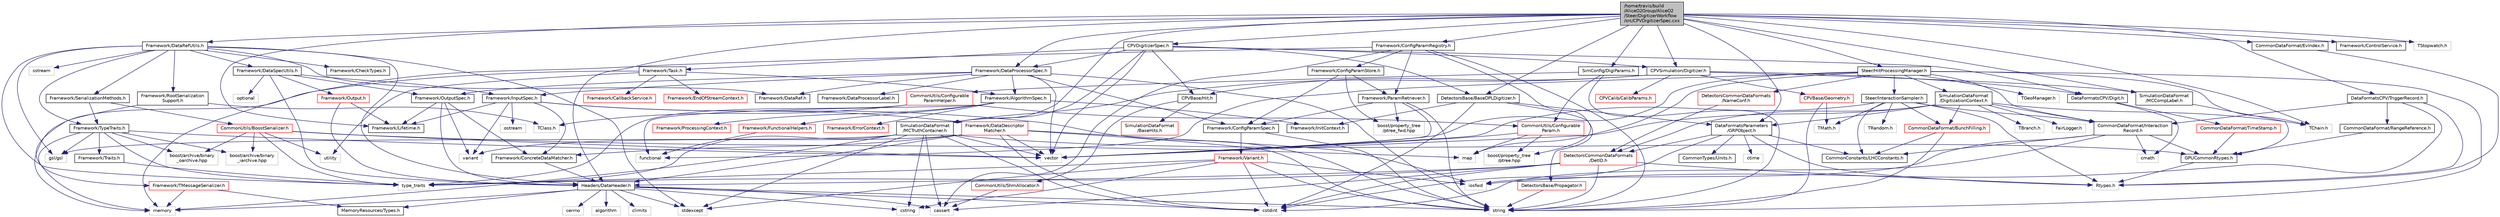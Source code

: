 digraph "/home/travis/build/AliceO2Group/AliceO2/Steer/DigitizerWorkflow/src/CPVDigitizerSpec.cxx"
{
 // INTERACTIVE_SVG=YES
  bgcolor="transparent";
  edge [fontname="Helvetica",fontsize="10",labelfontname="Helvetica",labelfontsize="10"];
  node [fontname="Helvetica",fontsize="10",shape=record];
  Node0 [label="/home/travis/build\l/AliceO2Group/AliceO2\l/Steer/DigitizerWorkflow\l/src/CPVDigitizerSpec.cxx",height=0.2,width=0.4,color="black", fillcolor="grey75", style="filled", fontcolor="black"];
  Node0 -> Node1 [color="midnightblue",fontsize="10",style="solid",fontname="Helvetica"];
  Node1 [label="CPVDigitizerSpec.h",height=0.2,width=0.4,color="black",URL="$d1/d37/CPVDigitizerSpec_8h.html"];
  Node1 -> Node2 [color="midnightblue",fontsize="10",style="solid",fontname="Helvetica"];
  Node2 [label="vector",height=0.2,width=0.4,color="grey75"];
  Node1 -> Node3 [color="midnightblue",fontsize="10",style="solid",fontname="Helvetica"];
  Node3 [label="Framework/DataProcessorSpec.h",height=0.2,width=0.4,color="black",URL="$d0/df4/DataProcessorSpec_8h.html"];
  Node3 -> Node4 [color="midnightblue",fontsize="10",style="solid",fontname="Helvetica"];
  Node4 [label="Framework/AlgorithmSpec.h",height=0.2,width=0.4,color="black",URL="$d0/d14/AlgorithmSpec_8h.html"];
  Node4 -> Node5 [color="midnightblue",fontsize="10",style="solid",fontname="Helvetica"];
  Node5 [label="Framework/ProcessingContext.h",height=0.2,width=0.4,color="red",URL="$de/d6a/ProcessingContext_8h.html"];
  Node4 -> Node104 [color="midnightblue",fontsize="10",style="solid",fontname="Helvetica"];
  Node104 [label="Framework/ErrorContext.h",height=0.2,width=0.4,color="red",URL="$d7/dad/ErrorContext_8h.html"];
  Node4 -> Node109 [color="midnightblue",fontsize="10",style="solid",fontname="Helvetica"];
  Node109 [label="Framework/InitContext.h",height=0.2,width=0.4,color="black",URL="$d4/d2b/InitContext_8h.html"];
  Node4 -> Node110 [color="midnightblue",fontsize="10",style="solid",fontname="Helvetica"];
  Node110 [label="Framework/FunctionalHelpers.h",height=0.2,width=0.4,color="red",URL="$de/d9b/FunctionalHelpers_8h.html"];
  Node110 -> Node82 [color="midnightblue",fontsize="10",style="solid",fontname="Helvetica"];
  Node82 [label="functional",height=0.2,width=0.4,color="grey75"];
  Node4 -> Node82 [color="midnightblue",fontsize="10",style="solid",fontname="Helvetica"];
  Node3 -> Node112 [color="midnightblue",fontsize="10",style="solid",fontname="Helvetica"];
  Node112 [label="Framework/ConfigParamSpec.h",height=0.2,width=0.4,color="black",URL="$d0/d1c/ConfigParamSpec_8h.html"];
  Node112 -> Node113 [color="midnightblue",fontsize="10",style="solid",fontname="Helvetica"];
  Node113 [label="Framework/Variant.h",height=0.2,width=0.4,color="red",URL="$de/d56/Variant_8h.html"];
  Node113 -> Node24 [color="midnightblue",fontsize="10",style="solid",fontname="Helvetica"];
  Node24 [label="type_traits",height=0.2,width=0.4,color="grey75"];
  Node113 -> Node48 [color="midnightblue",fontsize="10",style="solid",fontname="Helvetica"];
  Node48 [label="cstring",height=0.2,width=0.4,color="grey75"];
  Node113 -> Node46 [color="midnightblue",fontsize="10",style="solid",fontname="Helvetica"];
  Node46 [label="cstdint",height=0.2,width=0.4,color="grey75"];
  Node113 -> Node50 [color="midnightblue",fontsize="10",style="solid",fontname="Helvetica"];
  Node50 [label="stdexcept",height=0.2,width=0.4,color="grey75"];
  Node113 -> Node73 [color="midnightblue",fontsize="10",style="solid",fontname="Helvetica"];
  Node73 [label="iosfwd",height=0.2,width=0.4,color="grey75"];
  Node113 -> Node51 [color="midnightblue",fontsize="10",style="solid",fontname="Helvetica"];
  Node51 [label="string",height=0.2,width=0.4,color="grey75"];
  Node112 -> Node51 [color="midnightblue",fontsize="10",style="solid",fontname="Helvetica"];
  Node3 -> Node117 [color="midnightblue",fontsize="10",style="solid",fontname="Helvetica"];
  Node117 [label="Framework/DataProcessorLabel.h",height=0.2,width=0.4,color="black",URL="$d1/df2/DataProcessorLabel_8h.html"];
  Node3 -> Node7 [color="midnightblue",fontsize="10",style="solid",fontname="Helvetica"];
  Node7 [label="Framework/DataRef.h",height=0.2,width=0.4,color="black",URL="$d5/dfb/DataRef_8h.html"];
  Node3 -> Node57 [color="midnightblue",fontsize="10",style="solid",fontname="Helvetica"];
  Node57 [label="Framework/InputSpec.h",height=0.2,width=0.4,color="black",URL="$d5/d3f/InputSpec_8h.html"];
  Node57 -> Node54 [color="midnightblue",fontsize="10",style="solid",fontname="Helvetica"];
  Node54 [label="Framework/Lifetime.h",height=0.2,width=0.4,color="black",URL="$dc/dca/Lifetime_8h.html"];
  Node57 -> Node55 [color="midnightblue",fontsize="10",style="solid",fontname="Helvetica"];
  Node55 [label="Framework/ConcreteDataMatcher.h",height=0.2,width=0.4,color="black",URL="$d0/d1b/ConcreteDataMatcher_8h.html"];
  Node55 -> Node45 [color="midnightblue",fontsize="10",style="solid",fontname="Helvetica"];
  Node45 [label="Headers/DataHeader.h",height=0.2,width=0.4,color="black",URL="$dc/dcd/DataHeader_8h.html"];
  Node45 -> Node46 [color="midnightblue",fontsize="10",style="solid",fontname="Helvetica"];
  Node45 -> Node18 [color="midnightblue",fontsize="10",style="solid",fontname="Helvetica"];
  Node18 [label="memory",height=0.2,width=0.4,color="grey75"];
  Node45 -> Node47 [color="midnightblue",fontsize="10",style="solid",fontname="Helvetica"];
  Node47 [label="cassert",height=0.2,width=0.4,color="grey75"];
  Node45 -> Node48 [color="midnightblue",fontsize="10",style="solid",fontname="Helvetica"];
  Node45 -> Node49 [color="midnightblue",fontsize="10",style="solid",fontname="Helvetica"];
  Node49 [label="algorithm",height=0.2,width=0.4,color="grey75"];
  Node45 -> Node50 [color="midnightblue",fontsize="10",style="solid",fontname="Helvetica"];
  Node45 -> Node51 [color="midnightblue",fontsize="10",style="solid",fontname="Helvetica"];
  Node45 -> Node52 [color="midnightblue",fontsize="10",style="solid",fontname="Helvetica"];
  Node52 [label="climits",height=0.2,width=0.4,color="grey75"];
  Node45 -> Node20 [color="midnightblue",fontsize="10",style="solid",fontname="Helvetica"];
  Node20 [label="MemoryResources/Types.h",height=0.2,width=0.4,color="black",URL="$d7/df8/Types_8h.html"];
  Node45 -> Node53 [color="midnightblue",fontsize="10",style="solid",fontname="Helvetica"];
  Node53 [label="cerrno",height=0.2,width=0.4,color="grey75"];
  Node57 -> Node58 [color="midnightblue",fontsize="10",style="solid",fontname="Helvetica"];
  Node58 [label="Framework/DataDescriptor\lMatcher.h",height=0.2,width=0.4,color="red",URL="$d3/da3/DataDescriptorMatcher_8h.html"];
  Node58 -> Node55 [color="midnightblue",fontsize="10",style="solid",fontname="Helvetica"];
  Node58 -> Node45 [color="midnightblue",fontsize="10",style="solid",fontname="Helvetica"];
  Node58 -> Node46 [color="midnightblue",fontsize="10",style="solid",fontname="Helvetica"];
  Node58 -> Node73 [color="midnightblue",fontsize="10",style="solid",fontname="Helvetica"];
  Node58 -> Node51 [color="midnightblue",fontsize="10",style="solid",fontname="Helvetica"];
  Node58 -> Node56 [color="midnightblue",fontsize="10",style="solid",fontname="Helvetica"];
  Node56 [label="variant",height=0.2,width=0.4,color="grey75"];
  Node58 -> Node2 [color="midnightblue",fontsize="10",style="solid",fontname="Helvetica"];
  Node57 -> Node51 [color="midnightblue",fontsize="10",style="solid",fontname="Helvetica"];
  Node57 -> Node75 [color="midnightblue",fontsize="10",style="solid",fontname="Helvetica"];
  Node75 [label="ostream",height=0.2,width=0.4,color="grey75"];
  Node57 -> Node56 [color="midnightblue",fontsize="10",style="solid",fontname="Helvetica"];
  Node3 -> Node44 [color="midnightblue",fontsize="10",style="solid",fontname="Helvetica"];
  Node44 [label="Framework/OutputSpec.h",height=0.2,width=0.4,color="black",URL="$db/d2d/OutputSpec_8h.html"];
  Node44 -> Node45 [color="midnightblue",fontsize="10",style="solid",fontname="Helvetica"];
  Node44 -> Node54 [color="midnightblue",fontsize="10",style="solid",fontname="Helvetica"];
  Node44 -> Node55 [color="midnightblue",fontsize="10",style="solid",fontname="Helvetica"];
  Node44 -> Node56 [color="midnightblue",fontsize="10",style="solid",fontname="Helvetica"];
  Node3 -> Node51 [color="midnightblue",fontsize="10",style="solid",fontname="Helvetica"];
  Node3 -> Node2 [color="midnightblue",fontsize="10",style="solid",fontname="Helvetica"];
  Node1 -> Node118 [color="midnightblue",fontsize="10",style="solid",fontname="Helvetica"];
  Node118 [label="Framework/Task.h",height=0.2,width=0.4,color="black",URL="$df/d4f/Task_8h.html"];
  Node118 -> Node4 [color="midnightblue",fontsize="10",style="solid",fontname="Helvetica"];
  Node118 -> Node119 [color="midnightblue",fontsize="10",style="solid",fontname="Helvetica"];
  Node119 [label="Framework/CallbackService.h",height=0.2,width=0.4,color="red",URL="$d9/d7f/CallbackService_8h.html"];
  Node118 -> Node122 [color="midnightblue",fontsize="10",style="solid",fontname="Helvetica"];
  Node122 [label="Framework/EndOfStreamContext.h",height=0.2,width=0.4,color="red",URL="$d0/d77/EndOfStreamContext_8h.html"];
  Node118 -> Node30 [color="midnightblue",fontsize="10",style="solid",fontname="Helvetica"];
  Node30 [label="utility",height=0.2,width=0.4,color="grey75"];
  Node118 -> Node18 [color="midnightblue",fontsize="10",style="solid",fontname="Helvetica"];
  Node1 -> Node123 [color="midnightblue",fontsize="10",style="solid",fontname="Helvetica"];
  Node123 [label="DataFormatsCPV/Digit.h",height=0.2,width=0.4,color="black",URL="$de/dfb/DataFormats_2Detectors_2CPV_2include_2DataFormatsCPV_2Digit_8h.html"];
  Node123 -> Node124 [color="midnightblue",fontsize="10",style="solid",fontname="Helvetica"];
  Node124 [label="cmath",height=0.2,width=0.4,color="grey75"];
  Node123 -> Node125 [color="midnightblue",fontsize="10",style="solid",fontname="Helvetica"];
  Node125 [label="CommonDataFormat/TimeStamp.h",height=0.2,width=0.4,color="red",URL="$df/d5d/common_2include_2CommonDataFormat_2TimeStamp_8h.html"];
  Node125 -> Node126 [color="midnightblue",fontsize="10",style="solid",fontname="Helvetica"];
  Node126 [label="GPUCommonRtypes.h",height=0.2,width=0.4,color="black",URL="$d2/d45/GPUCommonRtypes_8h.html"];
  Node126 -> Node127 [color="midnightblue",fontsize="10",style="solid",fontname="Helvetica"];
  Node127 [label="Rtypes.h",height=0.2,width=0.4,color="grey75"];
  Node1 -> Node131 [color="midnightblue",fontsize="10",style="solid",fontname="Helvetica"];
  Node131 [label="CPVBase/Hit.h",height=0.2,width=0.4,color="black",URL="$db/dd0/Detectors_2CPV_2base_2include_2CPVBase_2Hit_8h.html"];
  Node131 -> Node132 [color="midnightblue",fontsize="10",style="solid",fontname="Helvetica"];
  Node132 [label="SimulationDataFormat\l/BaseHits.h",height=0.2,width=0.4,color="red",URL="$d4/d25/BaseHits_8h.html"];
  Node131 -> Node143 [color="midnightblue",fontsize="10",style="solid",fontname="Helvetica"];
  Node143 [label="CommonUtils/ShmAllocator.h",height=0.2,width=0.4,color="red",URL="$d0/d91/ShmAllocator_8h.html"];
  Node143 -> Node47 [color="midnightblue",fontsize="10",style="solid",fontname="Helvetica"];
  Node1 -> Node147 [color="midnightblue",fontsize="10",style="solid",fontname="Helvetica"];
  Node147 [label="CPVSimulation/Digitizer.h",height=0.2,width=0.4,color="black",URL="$d4/d37/CPV_2simulation_2include_2CPVSimulation_2Digitizer_8h.html"];
  Node147 -> Node123 [color="midnightblue",fontsize="10",style="solid",fontname="Helvetica"];
  Node147 -> Node148 [color="midnightblue",fontsize="10",style="solid",fontname="Helvetica"];
  Node148 [label="CPVBase/Geometry.h",height=0.2,width=0.4,color="red",URL="$de/ddd/CPV_2base_2include_2CPVBase_2Geometry_8h.html"];
  Node148 -> Node51 [color="midnightblue",fontsize="10",style="solid",fontname="Helvetica"];
  Node148 -> Node150 [color="midnightblue",fontsize="10",style="solid",fontname="Helvetica"];
  Node150 [label="TMath.h",height=0.2,width=0.4,color="grey75"];
  Node147 -> Node151 [color="midnightblue",fontsize="10",style="solid",fontname="Helvetica"];
  Node151 [label="CPVCalib/CalibParams.h",height=0.2,width=0.4,color="red",URL="$dc/d40/CPV_2calib_2include_2CPVCalib_2CalibParams_8h.html"];
  Node147 -> Node131 [color="midnightblue",fontsize="10",style="solid",fontname="Helvetica"];
  Node147 -> Node153 [color="midnightblue",fontsize="10",style="solid",fontname="Helvetica"];
  Node153 [label="SimulationDataFormat\l/MCCompLabel.h",height=0.2,width=0.4,color="black",URL="$d7/dcd/MCCompLabel_8h.html"];
  Node153 -> Node126 [color="midnightblue",fontsize="10",style="solid",fontname="Helvetica"];
  Node147 -> Node154 [color="midnightblue",fontsize="10",style="solid",fontname="Helvetica"];
  Node154 [label="SimulationDataFormat\l/MCTruthContainer.h",height=0.2,width=0.4,color="black",URL="$db/d14/MCTruthContainer_8h.html",tooltip="Definition of a container to keep Monte Carlo truth external to simulation objects. "];
  Node154 -> Node126 [color="midnightblue",fontsize="10",style="solid",fontname="Helvetica"];
  Node154 -> Node46 [color="midnightblue",fontsize="10",style="solid",fontname="Helvetica"];
  Node154 -> Node47 [color="midnightblue",fontsize="10",style="solid",fontname="Helvetica"];
  Node154 -> Node50 [color="midnightblue",fontsize="10",style="solid",fontname="Helvetica"];
  Node154 -> Node28 [color="midnightblue",fontsize="10",style="solid",fontname="Helvetica"];
  Node28 [label="gsl/gsl",height=0.2,width=0.4,color="grey75"];
  Node154 -> Node24 [color="midnightblue",fontsize="10",style="solid",fontname="Helvetica"];
  Node154 -> Node48 [color="midnightblue",fontsize="10",style="solid",fontname="Helvetica"];
  Node154 -> Node18 [color="midnightblue",fontsize="10",style="solid",fontname="Helvetica"];
  Node154 -> Node2 [color="midnightblue",fontsize="10",style="solid",fontname="Helvetica"];
  Node1 -> Node154 [color="midnightblue",fontsize="10",style="solid",fontname="Helvetica"];
  Node1 -> Node155 [color="midnightblue",fontsize="10",style="solid",fontname="Helvetica"];
  Node155 [label="DetectorsBase/BaseDPLDigitizer.h",height=0.2,width=0.4,color="black",URL="$dd/d36/BaseDPLDigitizer_8h.html",tooltip="Definition of the base digitizer task class. "];
  Node155 -> Node109 [color="midnightblue",fontsize="10",style="solid",fontname="Helvetica"];
  Node155 -> Node156 [color="midnightblue",fontsize="10",style="solid",fontname="Helvetica"];
  Node156 [label="DetectorsBase/Propagator.h",height=0.2,width=0.4,color="red",URL="$d2/df9/Propagator_8h.html"];
  Node156 -> Node51 [color="midnightblue",fontsize="10",style="solid",fontname="Helvetica"];
  Node155 -> Node179 [color="midnightblue",fontsize="10",style="solid",fontname="Helvetica"];
  Node179 [label="DataFormatsParameters\l/GRPObject.h",height=0.2,width=0.4,color="black",URL="$de/d28/GRPObject_8h.html",tooltip="Header of the General Run Parameters object. "];
  Node179 -> Node127 [color="midnightblue",fontsize="10",style="solid",fontname="Helvetica"];
  Node179 -> Node46 [color="midnightblue",fontsize="10",style="solid",fontname="Helvetica"];
  Node179 -> Node180 [color="midnightblue",fontsize="10",style="solid",fontname="Helvetica"];
  Node180 [label="ctime",height=0.2,width=0.4,color="grey75"];
  Node179 -> Node181 [color="midnightblue",fontsize="10",style="solid",fontname="Helvetica"];
  Node181 [label="CommonConstants/LHCConstants.h",height=0.2,width=0.4,color="black",URL="$d4/dc6/LHCConstants_8h.html",tooltip="Header to collect LHC related constants. "];
  Node179 -> Node182 [color="midnightblue",fontsize="10",style="solid",fontname="Helvetica"];
  Node182 [label="CommonTypes/Units.h",height=0.2,width=0.4,color="black",URL="$da/d58/Units_8h.html",tooltip="Header to collect definitions for different units. "];
  Node179 -> Node167 [color="midnightblue",fontsize="10",style="solid",fontname="Helvetica"];
  Node167 [label="DetectorsCommonDataFormats\l/DetID.h",height=0.2,width=0.4,color="red",URL="$d6/d31/DetID_8h.html"];
  Node167 -> Node127 [color="midnightblue",fontsize="10",style="solid",fontname="Helvetica"];
  Node167 -> Node47 [color="midnightblue",fontsize="10",style="solid",fontname="Helvetica"];
  Node167 -> Node46 [color="midnightblue",fontsize="10",style="solid",fontname="Helvetica"];
  Node167 -> Node51 [color="midnightblue",fontsize="10",style="solid",fontname="Helvetica"];
  Node167 -> Node24 [color="midnightblue",fontsize="10",style="solid",fontname="Helvetica"];
  Node167 -> Node45 [color="midnightblue",fontsize="10",style="solid",fontname="Helvetica"];
  Node155 -> Node46 [color="midnightblue",fontsize="10",style="solid",fontname="Helvetica"];
  Node0 -> Node183 [color="midnightblue",fontsize="10",style="solid",fontname="Helvetica"];
  Node183 [label="Framework/ConfigParamRegistry.h",height=0.2,width=0.4,color="black",URL="$de/dc6/ConfigParamRegistry_8h.html"];
  Node183 -> Node184 [color="midnightblue",fontsize="10",style="solid",fontname="Helvetica"];
  Node184 [label="Framework/ParamRetriever.h",height=0.2,width=0.4,color="black",URL="$df/d72/ParamRetriever_8h.html"];
  Node184 -> Node112 [color="midnightblue",fontsize="10",style="solid",fontname="Helvetica"];
  Node184 -> Node185 [color="midnightblue",fontsize="10",style="solid",fontname="Helvetica"];
  Node185 [label="boost/property_tree\l/ptree_fwd.hpp",height=0.2,width=0.4,color="grey75"];
  Node184 -> Node51 [color="midnightblue",fontsize="10",style="solid",fontname="Helvetica"];
  Node184 -> Node2 [color="midnightblue",fontsize="10",style="solid",fontname="Helvetica"];
  Node183 -> Node186 [color="midnightblue",fontsize="10",style="solid",fontname="Helvetica"];
  Node186 [label="Framework/ConfigParamStore.h",height=0.2,width=0.4,color="black",URL="$dd/daf/ConfigParamStore_8h.html"];
  Node186 -> Node184 [color="midnightblue",fontsize="10",style="solid",fontname="Helvetica"];
  Node186 -> Node112 [color="midnightblue",fontsize="10",style="solid",fontname="Helvetica"];
  Node186 -> Node185 [color="midnightblue",fontsize="10",style="solid",fontname="Helvetica"];
  Node183 -> Node187 [color="midnightblue",fontsize="10",style="solid",fontname="Helvetica"];
  Node187 [label="boost/property_tree\l/ptree.hpp",height=0.2,width=0.4,color="grey75"];
  Node183 -> Node18 [color="midnightblue",fontsize="10",style="solid",fontname="Helvetica"];
  Node183 -> Node51 [color="midnightblue",fontsize="10",style="solid",fontname="Helvetica"];
  Node183 -> Node47 [color="midnightblue",fontsize="10",style="solid",fontname="Helvetica"];
  Node0 -> Node188 [color="midnightblue",fontsize="10",style="solid",fontname="Helvetica"];
  Node188 [label="Framework/ControlService.h",height=0.2,width=0.4,color="black",URL="$d2/d43/ControlService_8h.html"];
  Node0 -> Node3 [color="midnightblue",fontsize="10",style="solid",fontname="Helvetica"];
  Node0 -> Node8 [color="midnightblue",fontsize="10",style="solid",fontname="Helvetica"];
  Node8 [label="Framework/DataRefUtils.h",height=0.2,width=0.4,color="black",URL="$d5/db8/DataRefUtils_8h.html"];
  Node8 -> Node7 [color="midnightblue",fontsize="10",style="solid",fontname="Helvetica"];
  Node8 -> Node9 [color="midnightblue",fontsize="10",style="solid",fontname="Helvetica"];
  Node9 [label="Framework/RootSerialization\lSupport.h",height=0.2,width=0.4,color="black",URL="$db/dff/RootSerializationSupport_8h.html"];
  Node9 -> Node10 [color="midnightblue",fontsize="10",style="solid",fontname="Helvetica"];
  Node10 [label="Framework/TMessageSerializer.h",height=0.2,width=0.4,color="red",URL="$d8/d3c/TMessageSerializer_8h.html"];
  Node10 -> Node18 [color="midnightblue",fontsize="10",style="solid",fontname="Helvetica"];
  Node10 -> Node20 [color="midnightblue",fontsize="10",style="solid",fontname="Helvetica"];
  Node9 -> Node21 [color="midnightblue",fontsize="10",style="solid",fontname="Helvetica"];
  Node21 [label="TClass.h",height=0.2,width=0.4,color="grey75"];
  Node8 -> Node22 [color="midnightblue",fontsize="10",style="solid",fontname="Helvetica"];
  Node22 [label="Framework/SerializationMethods.h",height=0.2,width=0.4,color="black",URL="$d1/d53/SerializationMethods_8h.html",tooltip="Type wrappers for enfording a specific serialization method. "];
  Node22 -> Node23 [color="midnightblue",fontsize="10",style="solid",fontname="Helvetica"];
  Node23 [label="Framework/TypeTraits.h",height=0.2,width=0.4,color="black",URL="$d0/d95/TypeTraits_8h.html"];
  Node23 -> Node24 [color="midnightblue",fontsize="10",style="solid",fontname="Helvetica"];
  Node23 -> Node2 [color="midnightblue",fontsize="10",style="solid",fontname="Helvetica"];
  Node23 -> Node18 [color="midnightblue",fontsize="10",style="solid",fontname="Helvetica"];
  Node23 -> Node25 [color="midnightblue",fontsize="10",style="solid",fontname="Helvetica"];
  Node25 [label="Framework/Traits.h",height=0.2,width=0.4,color="black",URL="$db/d31/Traits_8h.html"];
  Node25 -> Node24 [color="midnightblue",fontsize="10",style="solid",fontname="Helvetica"];
  Node23 -> Node26 [color="midnightblue",fontsize="10",style="solid",fontname="Helvetica"];
  Node26 [label="boost/archive/binary\l_iarchive.hpp",height=0.2,width=0.4,color="grey75"];
  Node23 -> Node27 [color="midnightblue",fontsize="10",style="solid",fontname="Helvetica"];
  Node27 [label="boost/archive/binary\l_oarchive.hpp",height=0.2,width=0.4,color="grey75"];
  Node23 -> Node28 [color="midnightblue",fontsize="10",style="solid",fontname="Helvetica"];
  Node22 -> Node29 [color="midnightblue",fontsize="10",style="solid",fontname="Helvetica"];
  Node29 [label="CommonUtils/BoostSerializer.h",height=0.2,width=0.4,color="red",URL="$d7/d91/BoostSerializer_8h.html",tooltip="Templatised boost serializer/deserializer for containers and base types. "];
  Node29 -> Node30 [color="midnightblue",fontsize="10",style="solid",fontname="Helvetica"];
  Node29 -> Node24 [color="midnightblue",fontsize="10",style="solid",fontname="Helvetica"];
  Node29 -> Node2 [color="midnightblue",fontsize="10",style="solid",fontname="Helvetica"];
  Node29 -> Node33 [color="midnightblue",fontsize="10",style="solid",fontname="Helvetica"];
  Node33 [label="map",height=0.2,width=0.4,color="grey75"];
  Node29 -> Node26 [color="midnightblue",fontsize="10",style="solid",fontname="Helvetica"];
  Node29 -> Node27 [color="midnightblue",fontsize="10",style="solid",fontname="Helvetica"];
  Node8 -> Node43 [color="midnightblue",fontsize="10",style="solid",fontname="Helvetica"];
  Node43 [label="Framework/DataSpecUtils.h",height=0.2,width=0.4,color="black",URL="$d6/d68/DataSpecUtils_8h.html"];
  Node43 -> Node44 [color="midnightblue",fontsize="10",style="solid",fontname="Helvetica"];
  Node43 -> Node57 [color="midnightblue",fontsize="10",style="solid",fontname="Helvetica"];
  Node43 -> Node45 [color="midnightblue",fontsize="10",style="solid",fontname="Helvetica"];
  Node43 -> Node76 [color="midnightblue",fontsize="10",style="solid",fontname="Helvetica"];
  Node76 [label="Framework/Output.h",height=0.2,width=0.4,color="red",URL="$d3/ddf/Output_8h.html"];
  Node76 -> Node45 [color="midnightblue",fontsize="10",style="solid",fontname="Helvetica"];
  Node76 -> Node54 [color="midnightblue",fontsize="10",style="solid",fontname="Helvetica"];
  Node43 -> Node77 [color="midnightblue",fontsize="10",style="solid",fontname="Helvetica"];
  Node77 [label="optional",height=0.2,width=0.4,color="grey75"];
  Node8 -> Node23 [color="midnightblue",fontsize="10",style="solid",fontname="Helvetica"];
  Node8 -> Node45 [color="midnightblue",fontsize="10",style="solid",fontname="Helvetica"];
  Node8 -> Node78 [color="midnightblue",fontsize="10",style="solid",fontname="Helvetica"];
  Node78 [label="Framework/CheckTypes.h",height=0.2,width=0.4,color="black",URL="$d1/d00/CheckTypes_8h.html"];
  Node8 -> Node28 [color="midnightblue",fontsize="10",style="solid",fontname="Helvetica"];
  Node8 -> Node50 [color="midnightblue",fontsize="10",style="solid",fontname="Helvetica"];
  Node8 -> Node79 [color="midnightblue",fontsize="10",style="solid",fontname="Helvetica"];
  Node79 [label="sstream",height=0.2,width=0.4,color="grey75"];
  Node8 -> Node24 [color="midnightblue",fontsize="10",style="solid",fontname="Helvetica"];
  Node0 -> Node54 [color="midnightblue",fontsize="10",style="solid",fontname="Helvetica"];
  Node0 -> Node45 [color="midnightblue",fontsize="10",style="solid",fontname="Helvetica"];
  Node0 -> Node189 [color="midnightblue",fontsize="10",style="solid",fontname="Helvetica"];
  Node189 [label="TStopwatch.h",height=0.2,width=0.4,color="grey75"];
  Node0 -> Node190 [color="midnightblue",fontsize="10",style="solid",fontname="Helvetica"];
  Node190 [label="Steer/HitProcessingManager.h",height=0.2,width=0.4,color="black",URL="$dd/d40/HitProcessingManager_8h.html"];
  Node190 -> Node191 [color="midnightblue",fontsize="10",style="solid",fontname="Helvetica"];
  Node191 [label="CommonDataFormat/Interaction\lRecord.h",height=0.2,width=0.4,color="black",URL="$d9/d80/InteractionRecord_8h.html"];
  Node191 -> Node126 [color="midnightblue",fontsize="10",style="solid",fontname="Helvetica"];
  Node191 -> Node73 [color="midnightblue",fontsize="10",style="solid",fontname="Helvetica"];
  Node191 -> Node124 [color="midnightblue",fontsize="10",style="solid",fontname="Helvetica"];
  Node191 -> Node46 [color="midnightblue",fontsize="10",style="solid",fontname="Helvetica"];
  Node191 -> Node181 [color="midnightblue",fontsize="10",style="solid",fontname="Helvetica"];
  Node190 -> Node192 [color="midnightblue",fontsize="10",style="solid",fontname="Helvetica"];
  Node192 [label="SimulationDataFormat\l/DigitizationContext.h",height=0.2,width=0.4,color="black",URL="$d1/def/DigitizationContext_8h.html"];
  Node192 -> Node2 [color="midnightblue",fontsize="10",style="solid",fontname="Helvetica"];
  Node192 -> Node193 [color="midnightblue",fontsize="10",style="solid",fontname="Helvetica"];
  Node193 [label="TChain.h",height=0.2,width=0.4,color="grey75"];
  Node192 -> Node194 [color="midnightblue",fontsize="10",style="solid",fontname="Helvetica"];
  Node194 [label="TBranch.h",height=0.2,width=0.4,color="grey75"];
  Node192 -> Node191 [color="midnightblue",fontsize="10",style="solid",fontname="Helvetica"];
  Node192 -> Node195 [color="midnightblue",fontsize="10",style="solid",fontname="Helvetica"];
  Node195 [label="CommonDataFormat/BunchFilling.h",height=0.2,width=0.4,color="red",URL="$d4/d5f/BunchFilling_8h.html"];
  Node195 -> Node181 [color="midnightblue",fontsize="10",style="solid",fontname="Helvetica"];
  Node195 -> Node51 [color="midnightblue",fontsize="10",style="solid",fontname="Helvetica"];
  Node192 -> Node167 [color="midnightblue",fontsize="10",style="solid",fontname="Helvetica"];
  Node192 -> Node179 [color="midnightblue",fontsize="10",style="solid",fontname="Helvetica"];
  Node192 -> Node196 [color="midnightblue",fontsize="10",style="solid",fontname="Helvetica"];
  Node196 [label="FairLogger.h",height=0.2,width=0.4,color="grey75"];
  Node190 -> Node197 [color="midnightblue",fontsize="10",style="solid",fontname="Helvetica"];
  Node197 [label="Steer/InteractionSampler.h",height=0.2,width=0.4,color="black",URL="$df/dff/InteractionSampler_8h.html"];
  Node197 -> Node127 [color="midnightblue",fontsize="10",style="solid",fontname="Helvetica"];
  Node197 -> Node150 [color="midnightblue",fontsize="10",style="solid",fontname="Helvetica"];
  Node197 -> Node198 [color="midnightblue",fontsize="10",style="solid",fontname="Helvetica"];
  Node198 [label="TRandom.h",height=0.2,width=0.4,color="grey75"];
  Node197 -> Node2 [color="midnightblue",fontsize="10",style="solid",fontname="Helvetica"];
  Node197 -> Node191 [color="midnightblue",fontsize="10",style="solid",fontname="Helvetica"];
  Node197 -> Node195 [color="midnightblue",fontsize="10",style="solid",fontname="Helvetica"];
  Node197 -> Node181 [color="midnightblue",fontsize="10",style="solid",fontname="Helvetica"];
  Node190 -> Node199 [color="midnightblue",fontsize="10",style="solid",fontname="Helvetica"];
  Node199 [label="DetectorsCommonDataFormats\l/NameConf.h",height=0.2,width=0.4,color="red",URL="$d7/d61/NameConf_8h.html",tooltip="Definition of the Names Generator class. "];
  Node199 -> Node167 [color="midnightblue",fontsize="10",style="solid",fontname="Helvetica"];
  Node190 -> Node201 [color="midnightblue",fontsize="10",style="solid",fontname="Helvetica"];
  Node201 [label="TGeoManager.h",height=0.2,width=0.4,color="grey75"];
  Node190 -> Node51 [color="midnightblue",fontsize="10",style="solid",fontname="Helvetica"];
  Node190 -> Node2 [color="midnightblue",fontsize="10",style="solid",fontname="Helvetica"];
  Node190 -> Node33 [color="midnightblue",fontsize="10",style="solid",fontname="Helvetica"];
  Node190 -> Node82 [color="midnightblue",fontsize="10",style="solid",fontname="Helvetica"];
  Node190 -> Node193 [color="midnightblue",fontsize="10",style="solid",fontname="Helvetica"];
  Node0 -> Node193 [color="midnightblue",fontsize="10",style="solid",fontname="Helvetica"];
  Node0 -> Node202 [color="midnightblue",fontsize="10",style="solid",fontname="Helvetica"];
  Node202 [label="CommonDataFormat/EvIndex.h",height=0.2,width=0.4,color="black",URL="$d6/ddf/EvIndex_8h.html",tooltip="Class to store event ID and index in the event for objects like track, cluster... ..."];
  Node202 -> Node127 [color="midnightblue",fontsize="10",style="solid",fontname="Helvetica"];
  Node0 -> Node203 [color="midnightblue",fontsize="10",style="solid",fontname="Helvetica"];
  Node203 [label="DataFormatsCPV/TriggerRecord.h",height=0.2,width=0.4,color="black",URL="$d6/d7a/CPV_2include_2DataFormatsCPV_2TriggerRecord_8h.html"];
  Node203 -> Node73 [color="midnightblue",fontsize="10",style="solid",fontname="Helvetica"];
  Node203 -> Node127 [color="midnightblue",fontsize="10",style="solid",fontname="Helvetica"];
  Node203 -> Node191 [color="midnightblue",fontsize="10",style="solid",fontname="Helvetica"];
  Node203 -> Node204 [color="midnightblue",fontsize="10",style="solid",fontname="Helvetica"];
  Node204 [label="CommonDataFormat/RangeReference.h",height=0.2,width=0.4,color="black",URL="$de/d64/RangeReference_8h.html",tooltip="Class to refer to the 1st entry and N elements of some group in the continuous container. "];
  Node204 -> Node126 [color="midnightblue",fontsize="10",style="solid",fontname="Helvetica"];
  Node0 -> Node147 [color="midnightblue",fontsize="10",style="solid",fontname="Helvetica"];
  Node0 -> Node179 [color="midnightblue",fontsize="10",style="solid",fontname="Helvetica"];
  Node0 -> Node153 [color="midnightblue",fontsize="10",style="solid",fontname="Helvetica"];
  Node0 -> Node154 [color="midnightblue",fontsize="10",style="solid",fontname="Helvetica"];
  Node0 -> Node155 [color="midnightblue",fontsize="10",style="solid",fontname="Helvetica"];
  Node0 -> Node205 [color="midnightblue",fontsize="10",style="solid",fontname="Helvetica"];
  Node205 [label="SimConfig/DigiParams.h",height=0.2,width=0.4,color="black",URL="$d5/dd5/Common_2SimConfig_2include_2SimConfig_2DigiParams_8h.html"];
  Node205 -> Node206 [color="midnightblue",fontsize="10",style="solid",fontname="Helvetica"];
  Node206 [label="CommonUtils/Configurable\lParam.h",height=0.2,width=0.4,color="red",URL="$db/d2c/ConfigurableParam_8h.html"];
  Node206 -> Node2 [color="midnightblue",fontsize="10",style="solid",fontname="Helvetica"];
  Node206 -> Node33 [color="midnightblue",fontsize="10",style="solid",fontname="Helvetica"];
  Node206 -> Node187 [color="midnightblue",fontsize="10",style="solid",fontname="Helvetica"];
  Node205 -> Node207 [color="midnightblue",fontsize="10",style="solid",fontname="Helvetica"];
  Node207 [label="CommonUtils/Configurable\lParamHelper.h",height=0.2,width=0.4,color="red",URL="$da/d6b/ConfigurableParamHelper_8h.html"];
  Node207 -> Node206 [color="midnightblue",fontsize="10",style="solid",fontname="Helvetica"];
  Node207 -> Node21 [color="midnightblue",fontsize="10",style="solid",fontname="Helvetica"];
  Node207 -> Node24 [color="midnightblue",fontsize="10",style="solid",fontname="Helvetica"];
  Node205 -> Node51 [color="midnightblue",fontsize="10",style="solid",fontname="Helvetica"];
}
